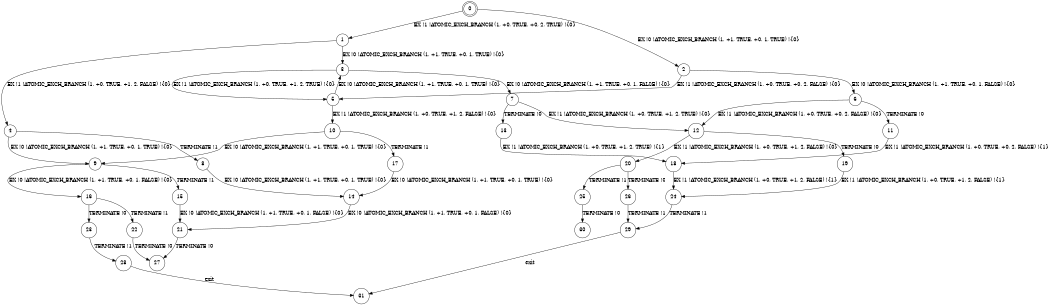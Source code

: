 digraph BCG {
size = "7, 10.5";
center = TRUE;
node [shape = circle];
0 [peripheries = 2];
0 -> 1 [label = "EX !1 !ATOMIC_EXCH_BRANCH (1, +0, TRUE, +0, 2, TRUE) !{0}"];
0 -> 2 [label = "EX !0 !ATOMIC_EXCH_BRANCH (1, +1, TRUE, +0, 1, TRUE) !{0}"];
1 -> 3 [label = "EX !0 !ATOMIC_EXCH_BRANCH (1, +1, TRUE, +0, 1, TRUE) !{0}"];
1 -> 4 [label = "EX !1 !ATOMIC_EXCH_BRANCH (1, +0, TRUE, +1, 2, FALSE) !{0}"];
2 -> 5 [label = "EX !1 !ATOMIC_EXCH_BRANCH (1, +0, TRUE, +0, 2, FALSE) !{0}"];
2 -> 6 [label = "EX !0 !ATOMIC_EXCH_BRANCH (1, +1, TRUE, +0, 1, FALSE) !{0}"];
3 -> 5 [label = "EX !1 !ATOMIC_EXCH_BRANCH (1, +0, TRUE, +1, 2, TRUE) !{0}"];
3 -> 7 [label = "EX !0 !ATOMIC_EXCH_BRANCH (1, +1, TRUE, +0, 1, FALSE) !{0}"];
4 -> 8 [label = "TERMINATE !1"];
4 -> 9 [label = "EX !0 !ATOMIC_EXCH_BRANCH (1, +1, TRUE, +0, 1, TRUE) !{0}"];
5 -> 10 [label = "EX !1 !ATOMIC_EXCH_BRANCH (1, +0, TRUE, +1, 2, FALSE) !{0}"];
5 -> 3 [label = "EX !0 !ATOMIC_EXCH_BRANCH (1, +1, TRUE, +0, 1, TRUE) !{0}"];
6 -> 11 [label = "TERMINATE !0"];
6 -> 12 [label = "EX !1 !ATOMIC_EXCH_BRANCH (1, +0, TRUE, +0, 2, FALSE) !{0}"];
7 -> 13 [label = "TERMINATE !0"];
7 -> 12 [label = "EX !1 !ATOMIC_EXCH_BRANCH (1, +0, TRUE, +1, 2, TRUE) !{0}"];
8 -> 14 [label = "EX !0 !ATOMIC_EXCH_BRANCH (1, +1, TRUE, +0, 1, TRUE) !{0}"];
9 -> 15 [label = "TERMINATE !1"];
9 -> 16 [label = "EX !0 !ATOMIC_EXCH_BRANCH (1, +1, TRUE, +0, 1, FALSE) !{0}"];
10 -> 17 [label = "TERMINATE !1"];
10 -> 9 [label = "EX !0 !ATOMIC_EXCH_BRANCH (1, +1, TRUE, +0, 1, TRUE) !{0}"];
11 -> 18 [label = "EX !1 !ATOMIC_EXCH_BRANCH (1, +0, TRUE, +0, 2, FALSE) !{1}"];
12 -> 19 [label = "TERMINATE !0"];
12 -> 20 [label = "EX !1 !ATOMIC_EXCH_BRANCH (1, +0, TRUE, +1, 2, FALSE) !{0}"];
13 -> 18 [label = "EX !1 !ATOMIC_EXCH_BRANCH (1, +0, TRUE, +1, 2, TRUE) !{1}"];
14 -> 21 [label = "EX !0 !ATOMIC_EXCH_BRANCH (1, +1, TRUE, +0, 1, FALSE) !{0}"];
15 -> 21 [label = "EX !0 !ATOMIC_EXCH_BRANCH (1, +1, TRUE, +0, 1, FALSE) !{0}"];
16 -> 22 [label = "TERMINATE !1"];
16 -> 23 [label = "TERMINATE !0"];
17 -> 14 [label = "EX !0 !ATOMIC_EXCH_BRANCH (1, +1, TRUE, +0, 1, TRUE) !{0}"];
18 -> 24 [label = "EX !1 !ATOMIC_EXCH_BRANCH (1, +0, TRUE, +1, 2, FALSE) !{1}"];
19 -> 24 [label = "EX !1 !ATOMIC_EXCH_BRANCH (1, +0, TRUE, +1, 2, FALSE) !{1}"];
20 -> 25 [label = "TERMINATE !1"];
20 -> 26 [label = "TERMINATE !0"];
21 -> 27 [label = "TERMINATE !0"];
22 -> 27 [label = "TERMINATE !0"];
23 -> 28 [label = "TERMINATE !1"];
24 -> 29 [label = "TERMINATE !1"];
25 -> 30 [label = "TERMINATE !0"];
26 -> 29 [label = "TERMINATE !1"];
28 -> 31 [label = "exit"];
29 -> 31 [label = "exit"];
}
